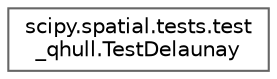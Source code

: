 digraph "Graphical Class Hierarchy"
{
 // LATEX_PDF_SIZE
  bgcolor="transparent";
  edge [fontname=Helvetica,fontsize=10,labelfontname=Helvetica,labelfontsize=10];
  node [fontname=Helvetica,fontsize=10,shape=box,height=0.2,width=0.4];
  rankdir="LR";
  Node0 [id="Node000000",label="scipy.spatial.tests.test\l_qhull.TestDelaunay",height=0.2,width=0.4,color="grey40", fillcolor="white", style="filled",URL="$d7/d2c/classscipy_1_1spatial_1_1tests_1_1test__qhull_1_1TestDelaunay.html",tooltip=" "];
}
